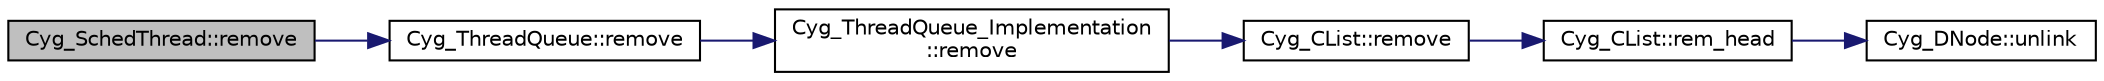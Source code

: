 digraph "Cyg_SchedThread::remove"
{
  edge [fontname="Helvetica",fontsize="10",labelfontname="Helvetica",labelfontsize="10"];
  node [fontname="Helvetica",fontsize="10",shape=record];
  rankdir="LR";
  Node1 [label="Cyg_SchedThread::remove",height=0.2,width=0.4,color="black", fillcolor="grey75", style="filled" fontcolor="black"];
  Node1 -> Node2 [color="midnightblue",fontsize="10",style="solid",fontname="Helvetica"];
  Node2 [label="Cyg_ThreadQueue::remove",height=0.2,width=0.4,color="black", fillcolor="white", style="filled",URL="$class_cyg___thread_queue.html#ad2dfa40e1e134507e5bb6efc8ea279bd"];
  Node2 -> Node3 [color="midnightblue",fontsize="10",style="solid",fontname="Helvetica"];
  Node3 [label="Cyg_ThreadQueue_Implementation\l::remove",height=0.2,width=0.4,color="black", fillcolor="white", style="filled",URL="$class_cyg___thread_queue___implementation.html#a5c149fba525e2c584ce264a23ee4f092"];
  Node3 -> Node4 [color="midnightblue",fontsize="10",style="solid",fontname="Helvetica"];
  Node4 [label="Cyg_CList::remove",height=0.2,width=0.4,color="black", fillcolor="white", style="filled",URL="$class_cyg___c_list.html#acc2872b42b5e9fcb3a393ea6551bf231"];
  Node4 -> Node5 [color="midnightblue",fontsize="10",style="solid",fontname="Helvetica"];
  Node5 [label="Cyg_CList::rem_head",height=0.2,width=0.4,color="black", fillcolor="white", style="filled",URL="$class_cyg___c_list.html#ae70cdd6b3ab6b83d92612fd17309fcf5"];
  Node5 -> Node6 [color="midnightblue",fontsize="10",style="solid",fontname="Helvetica"];
  Node6 [label="Cyg_DNode::unlink",height=0.2,width=0.4,color="black", fillcolor="white", style="filled",URL="$class_cyg___d_node.html#a6e537a727a9ecf9cefaee27058633cdb"];
}
